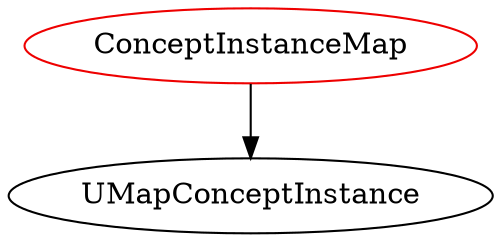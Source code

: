 digraph conceptinstancemap{
ConceptInstanceMap -> UMapConceptInstance;
ConceptInstanceMap	[shape=oval, color=red2, label="ConceptInstanceMap"];
}
